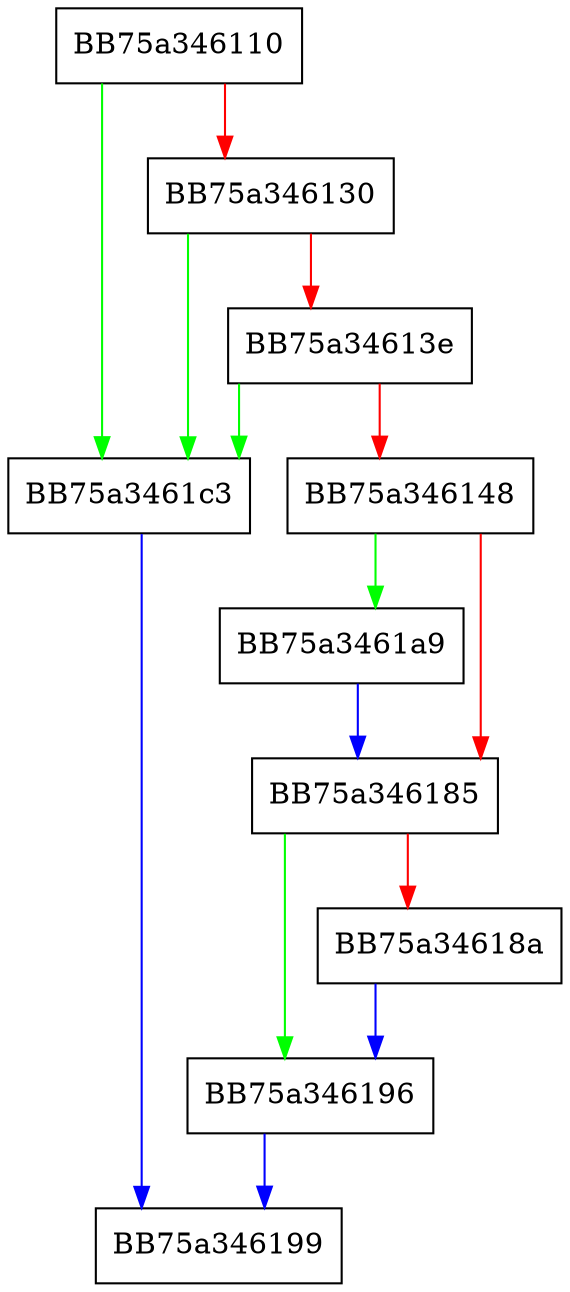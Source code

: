 digraph NTDLL_DLL_ThrdMgr_SwitchThreads {
  node [shape="box"];
  graph [splines=ortho];
  BB75a346110 -> BB75a3461c3 [color="green"];
  BB75a346110 -> BB75a346130 [color="red"];
  BB75a346130 -> BB75a3461c3 [color="green"];
  BB75a346130 -> BB75a34613e [color="red"];
  BB75a34613e -> BB75a3461c3 [color="green"];
  BB75a34613e -> BB75a346148 [color="red"];
  BB75a346148 -> BB75a3461a9 [color="green"];
  BB75a346148 -> BB75a346185 [color="red"];
  BB75a346185 -> BB75a346196 [color="green"];
  BB75a346185 -> BB75a34618a [color="red"];
  BB75a34618a -> BB75a346196 [color="blue"];
  BB75a346196 -> BB75a346199 [color="blue"];
  BB75a3461a9 -> BB75a346185 [color="blue"];
  BB75a3461c3 -> BB75a346199 [color="blue"];
}